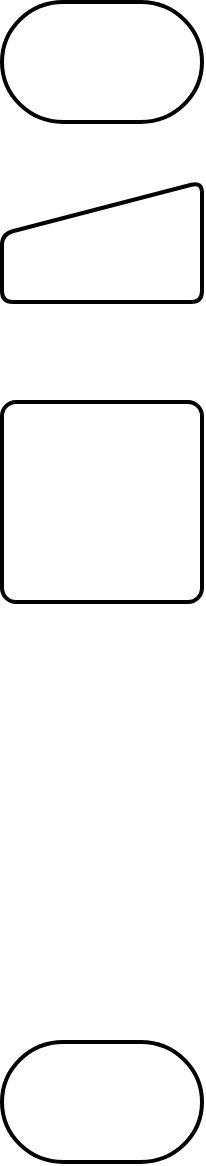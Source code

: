 <mxfile>
    <diagram id="T0KIM_xWIKjqip2H0qfm" name="Page-1">
        <mxGraphModel dx="1404" dy="1044" grid="1" gridSize="10" guides="1" tooltips="1" connect="1" arrows="1" fold="1" page="1" pageScale="1" pageWidth="850" pageHeight="1100" math="0" shadow="0">
            <root>
                <mxCell id="0"/>
                <mxCell id="1" parent="0"/>
                <mxCell id="2" value="" style="strokeWidth=2;html=1;shape=mxgraph.flowchart.terminator;whiteSpace=wrap;" vertex="1" parent="1">
                    <mxGeometry x="280" y="100" width="100" height="60" as="geometry"/>
                </mxCell>
                <mxCell id="3" value="" style="strokeWidth=2;html=1;shape=mxgraph.flowchart.terminator;whiteSpace=wrap;" vertex="1" parent="1">
                    <mxGeometry x="280" y="620" width="100" height="60" as="geometry"/>
                </mxCell>
                <mxCell id="4" value="" style="html=1;strokeWidth=2;shape=manualInput;whiteSpace=wrap;rounded=1;size=26;arcSize=11;" vertex="1" parent="1">
                    <mxGeometry x="280" y="190" width="100" height="60" as="geometry"/>
                </mxCell>
                <mxCell id="5" value="" style="rounded=1;whiteSpace=wrap;html=1;absoluteArcSize=1;arcSize=14;strokeWidth=2;" vertex="1" parent="1">
                    <mxGeometry x="280" y="300" width="100" height="100" as="geometry"/>
                </mxCell>
            </root>
        </mxGraphModel>
    </diagram>
</mxfile>